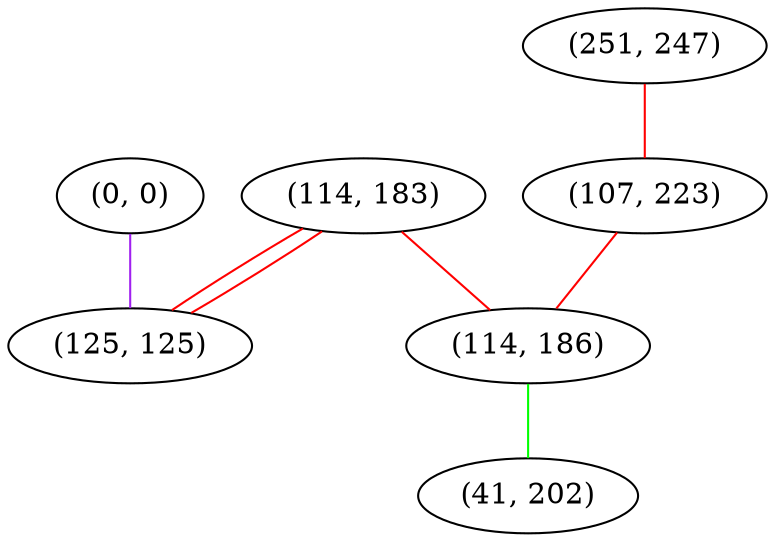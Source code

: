 graph "" {
"(114, 183)";
"(251, 247)";
"(0, 0)";
"(125, 125)";
"(107, 223)";
"(114, 186)";
"(41, 202)";
"(114, 183)" -- "(125, 125)"  [color=red, key=0, weight=1];
"(114, 183)" -- "(125, 125)"  [color=red, key=1, weight=1];
"(114, 183)" -- "(114, 186)"  [color=red, key=0, weight=1];
"(251, 247)" -- "(107, 223)"  [color=red, key=0, weight=1];
"(0, 0)" -- "(125, 125)"  [color=purple, key=0, weight=4];
"(107, 223)" -- "(114, 186)"  [color=red, key=0, weight=1];
"(114, 186)" -- "(41, 202)"  [color=green, key=0, weight=2];
}
